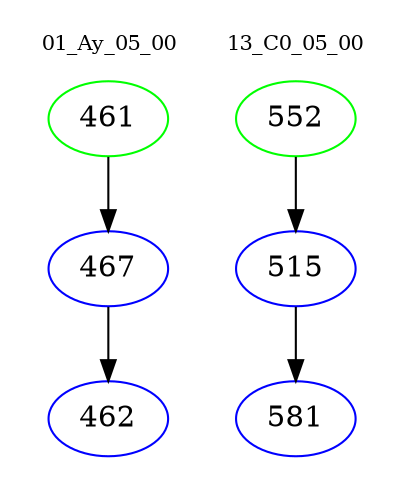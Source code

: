 digraph{
subgraph cluster_0 {
color = white
label = "01_Ay_05_00";
fontsize=10;
T0_461 [label="461", color="green"]
T0_461 -> T0_467 [color="black"]
T0_467 [label="467", color="blue"]
T0_467 -> T0_462 [color="black"]
T0_462 [label="462", color="blue"]
}
subgraph cluster_1 {
color = white
label = "13_C0_05_00";
fontsize=10;
T1_552 [label="552", color="green"]
T1_552 -> T1_515 [color="black"]
T1_515 [label="515", color="blue"]
T1_515 -> T1_581 [color="black"]
T1_581 [label="581", color="blue"]
}
}
